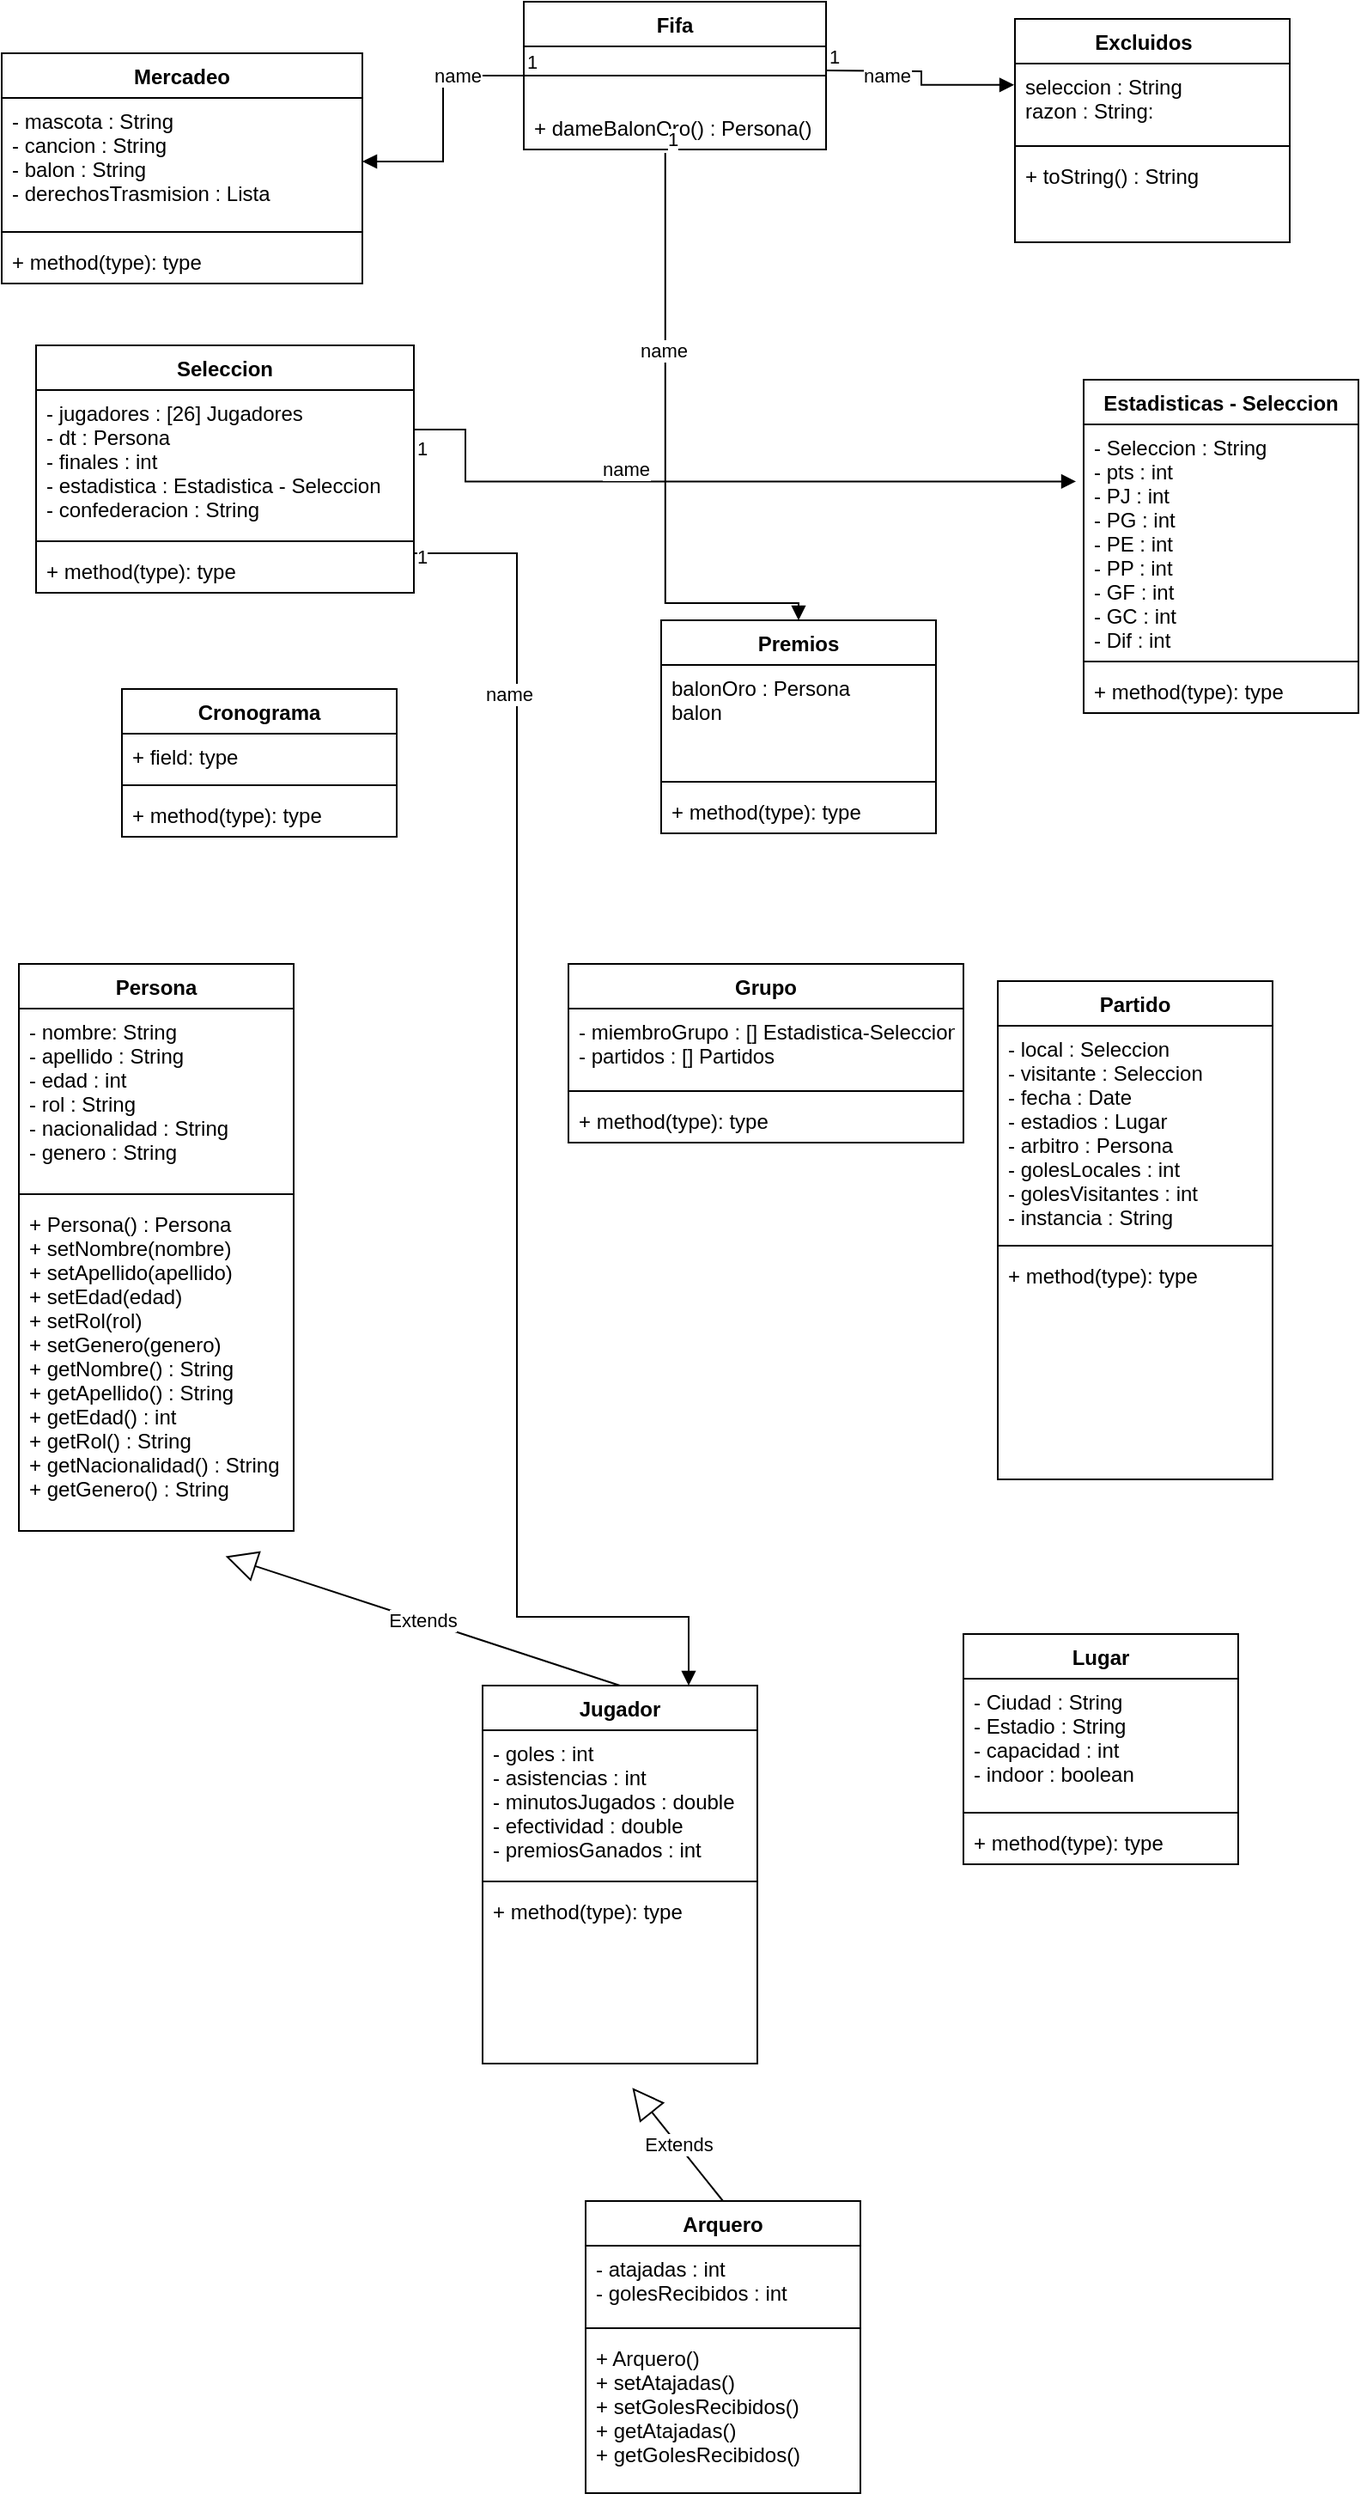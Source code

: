 <mxfile version="20.2.3" type="device"><diagram id="WAOlGVmIjQvaqexC4rdU" name="Página-1"><mxGraphModel dx="1038" dy="641" grid="1" gridSize="10" guides="1" tooltips="1" connect="1" arrows="1" fold="1" page="1" pageScale="1" pageWidth="827" pageHeight="1169" math="0" shadow="0"><root><mxCell id="0"/><mxCell id="1" parent="0"/><mxCell id="vJpxsI6z9f8ZxDVIPnvD-1" value="Seleccion" style="swimlane;fontStyle=1;align=center;verticalAlign=top;childLayout=stackLayout;horizontal=1;startSize=26;horizontalStack=0;resizeParent=1;resizeParentMax=0;resizeLast=0;collapsible=1;marginBottom=0;" vertex="1" parent="1"><mxGeometry x="50" y="200" width="220" height="144" as="geometry"/></mxCell><mxCell id="vJpxsI6z9f8ZxDVIPnvD-2" value="- jugadores : [26] Jugadores&#10;- dt : Persona&#10;- finales : int&#10;- estadistica : Estadistica - Seleccion&#10;- confederacion : String&#10;" style="text;strokeColor=none;fillColor=none;align=left;verticalAlign=top;spacingLeft=4;spacingRight=4;overflow=hidden;rotatable=0;points=[[0,0.5],[1,0.5]];portConstraint=eastwest;" vertex="1" parent="vJpxsI6z9f8ZxDVIPnvD-1"><mxGeometry y="26" width="220" height="84" as="geometry"/></mxCell><mxCell id="vJpxsI6z9f8ZxDVIPnvD-3" value="" style="line;strokeWidth=1;fillColor=none;align=left;verticalAlign=middle;spacingTop=-1;spacingLeft=3;spacingRight=3;rotatable=0;labelPosition=right;points=[];portConstraint=eastwest;" vertex="1" parent="vJpxsI6z9f8ZxDVIPnvD-1"><mxGeometry y="110" width="220" height="8" as="geometry"/></mxCell><mxCell id="vJpxsI6z9f8ZxDVIPnvD-4" value="+ method(type): type" style="text;strokeColor=none;fillColor=none;align=left;verticalAlign=top;spacingLeft=4;spacingRight=4;overflow=hidden;rotatable=0;points=[[0,0.5],[1,0.5]];portConstraint=eastwest;" vertex="1" parent="vJpxsI6z9f8ZxDVIPnvD-1"><mxGeometry y="118" width="220" height="26" as="geometry"/></mxCell><mxCell id="vJpxsI6z9f8ZxDVIPnvD-5" value="Lugar" style="swimlane;fontStyle=1;align=center;verticalAlign=top;childLayout=stackLayout;horizontal=1;startSize=26;horizontalStack=0;resizeParent=1;resizeParentMax=0;resizeLast=0;collapsible=1;marginBottom=0;" vertex="1" parent="1"><mxGeometry x="590" y="950" width="160" height="134" as="geometry"/></mxCell><mxCell id="vJpxsI6z9f8ZxDVIPnvD-6" value="- Ciudad : String&#10;- Estadio : String&#10;- capacidad : int&#10;- indoor : boolean" style="text;strokeColor=none;fillColor=none;align=left;verticalAlign=top;spacingLeft=4;spacingRight=4;overflow=hidden;rotatable=0;points=[[0,0.5],[1,0.5]];portConstraint=eastwest;" vertex="1" parent="vJpxsI6z9f8ZxDVIPnvD-5"><mxGeometry y="26" width="160" height="74" as="geometry"/></mxCell><mxCell id="vJpxsI6z9f8ZxDVIPnvD-7" value="" style="line;strokeWidth=1;fillColor=none;align=left;verticalAlign=middle;spacingTop=-1;spacingLeft=3;spacingRight=3;rotatable=0;labelPosition=right;points=[];portConstraint=eastwest;" vertex="1" parent="vJpxsI6z9f8ZxDVIPnvD-5"><mxGeometry y="100" width="160" height="8" as="geometry"/></mxCell><mxCell id="vJpxsI6z9f8ZxDVIPnvD-8" value="+ method(type): type" style="text;strokeColor=none;fillColor=none;align=left;verticalAlign=top;spacingLeft=4;spacingRight=4;overflow=hidden;rotatable=0;points=[[0,0.5],[1,0.5]];portConstraint=eastwest;" vertex="1" parent="vJpxsI6z9f8ZxDVIPnvD-5"><mxGeometry y="108" width="160" height="26" as="geometry"/></mxCell><mxCell id="vJpxsI6z9f8ZxDVIPnvD-9" value="Cronograma" style="swimlane;fontStyle=1;align=center;verticalAlign=top;childLayout=stackLayout;horizontal=1;startSize=26;horizontalStack=0;resizeParent=1;resizeParentMax=0;resizeLast=0;collapsible=1;marginBottom=0;" vertex="1" parent="1"><mxGeometry x="100" y="400" width="160" height="86" as="geometry"/></mxCell><mxCell id="vJpxsI6z9f8ZxDVIPnvD-10" value="+ field: type" style="text;strokeColor=none;fillColor=none;align=left;verticalAlign=top;spacingLeft=4;spacingRight=4;overflow=hidden;rotatable=0;points=[[0,0.5],[1,0.5]];portConstraint=eastwest;" vertex="1" parent="vJpxsI6z9f8ZxDVIPnvD-9"><mxGeometry y="26" width="160" height="26" as="geometry"/></mxCell><mxCell id="vJpxsI6z9f8ZxDVIPnvD-11" value="" style="line;strokeWidth=1;fillColor=none;align=left;verticalAlign=middle;spacingTop=-1;spacingLeft=3;spacingRight=3;rotatable=0;labelPosition=right;points=[];portConstraint=eastwest;" vertex="1" parent="vJpxsI6z9f8ZxDVIPnvD-9"><mxGeometry y="52" width="160" height="8" as="geometry"/></mxCell><mxCell id="vJpxsI6z9f8ZxDVIPnvD-12" value="+ method(type): type" style="text;strokeColor=none;fillColor=none;align=left;verticalAlign=top;spacingLeft=4;spacingRight=4;overflow=hidden;rotatable=0;points=[[0,0.5],[1,0.5]];portConstraint=eastwest;" vertex="1" parent="vJpxsI6z9f8ZxDVIPnvD-9"><mxGeometry y="60" width="160" height="26" as="geometry"/></mxCell><mxCell id="vJpxsI6z9f8ZxDVIPnvD-13" value="Premios&#10;" style="swimlane;fontStyle=1;align=center;verticalAlign=top;childLayout=stackLayout;horizontal=1;startSize=26;horizontalStack=0;resizeParent=1;resizeParentMax=0;resizeLast=0;collapsible=1;marginBottom=0;" vertex="1" parent="1"><mxGeometry x="414" y="360" width="160" height="124" as="geometry"/></mxCell><mxCell id="vJpxsI6z9f8ZxDVIPnvD-14" value="balonOro : Persona&#10;balon" style="text;strokeColor=none;fillColor=none;align=left;verticalAlign=top;spacingLeft=4;spacingRight=4;overflow=hidden;rotatable=0;points=[[0,0.5],[1,0.5]];portConstraint=eastwest;" vertex="1" parent="vJpxsI6z9f8ZxDVIPnvD-13"><mxGeometry y="26" width="160" height="64" as="geometry"/></mxCell><mxCell id="vJpxsI6z9f8ZxDVIPnvD-15" value="" style="line;strokeWidth=1;fillColor=none;align=left;verticalAlign=middle;spacingTop=-1;spacingLeft=3;spacingRight=3;rotatable=0;labelPosition=right;points=[];portConstraint=eastwest;" vertex="1" parent="vJpxsI6z9f8ZxDVIPnvD-13"><mxGeometry y="90" width="160" height="8" as="geometry"/></mxCell><mxCell id="vJpxsI6z9f8ZxDVIPnvD-16" value="+ method(type): type" style="text;strokeColor=none;fillColor=none;align=left;verticalAlign=top;spacingLeft=4;spacingRight=4;overflow=hidden;rotatable=0;points=[[0,0.5],[1,0.5]];portConstraint=eastwest;" vertex="1" parent="vJpxsI6z9f8ZxDVIPnvD-13"><mxGeometry y="98" width="160" height="26" as="geometry"/></mxCell><mxCell id="vJpxsI6z9f8ZxDVIPnvD-17" value="Jugador&#10;" style="swimlane;fontStyle=1;align=center;verticalAlign=top;childLayout=stackLayout;horizontal=1;startSize=26;horizontalStack=0;resizeParent=1;resizeParentMax=0;resizeLast=0;collapsible=1;marginBottom=0;" vertex="1" parent="1"><mxGeometry x="310" y="980" width="160" height="220" as="geometry"/></mxCell><mxCell id="vJpxsI6z9f8ZxDVIPnvD-18" value="- goles : int&#10;- asistencias : int&#10;- minutosJugados : double&#10;- efectividad : double&#10;- premiosGanados : int" style="text;strokeColor=none;fillColor=none;align=left;verticalAlign=top;spacingLeft=4;spacingRight=4;overflow=hidden;rotatable=0;points=[[0,0.5],[1,0.5]];portConstraint=eastwest;" vertex="1" parent="vJpxsI6z9f8ZxDVIPnvD-17"><mxGeometry y="26" width="160" height="84" as="geometry"/></mxCell><mxCell id="vJpxsI6z9f8ZxDVIPnvD-19" value="" style="line;strokeWidth=1;fillColor=none;align=left;verticalAlign=middle;spacingTop=-1;spacingLeft=3;spacingRight=3;rotatable=0;labelPosition=right;points=[];portConstraint=eastwest;" vertex="1" parent="vJpxsI6z9f8ZxDVIPnvD-17"><mxGeometry y="110" width="160" height="8" as="geometry"/></mxCell><mxCell id="vJpxsI6z9f8ZxDVIPnvD-20" value="+ method(type): type" style="text;strokeColor=none;fillColor=none;align=left;verticalAlign=top;spacingLeft=4;spacingRight=4;overflow=hidden;rotatable=0;points=[[0,0.5],[1,0.5]];portConstraint=eastwest;" vertex="1" parent="vJpxsI6z9f8ZxDVIPnvD-17"><mxGeometry y="118" width="160" height="102" as="geometry"/></mxCell><mxCell id="vJpxsI6z9f8ZxDVIPnvD-21" value="Partido" style="swimlane;fontStyle=1;align=center;verticalAlign=top;childLayout=stackLayout;horizontal=1;startSize=26;horizontalStack=0;resizeParent=1;resizeParentMax=0;resizeLast=0;collapsible=1;marginBottom=0;" vertex="1" parent="1"><mxGeometry x="610" y="570" width="160" height="290" as="geometry"/></mxCell><mxCell id="vJpxsI6z9f8ZxDVIPnvD-22" value="- local : Seleccion&#10;- visitante : Seleccion&#10;- fecha : Date&#10;- estadios : Lugar&#10;- arbitro : Persona&#10;- golesLocales : int&#10;- golesVisitantes : int&#10;- instancia : String" style="text;strokeColor=none;fillColor=none;align=left;verticalAlign=top;spacingLeft=4;spacingRight=4;overflow=hidden;rotatable=0;points=[[0,0.5],[1,0.5]];portConstraint=eastwest;" vertex="1" parent="vJpxsI6z9f8ZxDVIPnvD-21"><mxGeometry y="26" width="160" height="124" as="geometry"/></mxCell><mxCell id="vJpxsI6z9f8ZxDVIPnvD-23" value="" style="line;strokeWidth=1;fillColor=none;align=left;verticalAlign=middle;spacingTop=-1;spacingLeft=3;spacingRight=3;rotatable=0;labelPosition=right;points=[];portConstraint=eastwest;" vertex="1" parent="vJpxsI6z9f8ZxDVIPnvD-21"><mxGeometry y="150" width="160" height="8" as="geometry"/></mxCell><mxCell id="vJpxsI6z9f8ZxDVIPnvD-24" value="+ method(type): type" style="text;strokeColor=none;fillColor=none;align=left;verticalAlign=top;spacingLeft=4;spacingRight=4;overflow=hidden;rotatable=0;points=[[0,0.5],[1,0.5]];portConstraint=eastwest;" vertex="1" parent="vJpxsI6z9f8ZxDVIPnvD-21"><mxGeometry y="158" width="160" height="132" as="geometry"/></mxCell><mxCell id="vJpxsI6z9f8ZxDVIPnvD-25" value="Persona" style="swimlane;fontStyle=1;align=center;verticalAlign=top;childLayout=stackLayout;horizontal=1;startSize=26;horizontalStack=0;resizeParent=1;resizeParentMax=0;resizeLast=0;collapsible=1;marginBottom=0;" vertex="1" parent="1"><mxGeometry x="40" y="560" width="160" height="330" as="geometry"/></mxCell><mxCell id="vJpxsI6z9f8ZxDVIPnvD-26" value="- nombre: String&#10;- apellido : String  &#10;- edad : int&#10;- rol : String&#10;- nacionalidad : String&#10;- genero : String" style="text;strokeColor=none;fillColor=none;align=left;verticalAlign=top;spacingLeft=4;spacingRight=4;overflow=hidden;rotatable=0;points=[[0,0.5],[1,0.5]];portConstraint=eastwest;" vertex="1" parent="vJpxsI6z9f8ZxDVIPnvD-25"><mxGeometry y="26" width="160" height="104" as="geometry"/></mxCell><mxCell id="vJpxsI6z9f8ZxDVIPnvD-27" value="" style="line;strokeWidth=1;fillColor=none;align=left;verticalAlign=middle;spacingTop=-1;spacingLeft=3;spacingRight=3;rotatable=0;labelPosition=right;points=[];portConstraint=eastwest;" vertex="1" parent="vJpxsI6z9f8ZxDVIPnvD-25"><mxGeometry y="130" width="160" height="8" as="geometry"/></mxCell><mxCell id="vJpxsI6z9f8ZxDVIPnvD-28" value="+ Persona() : Persona&#10;+ setNombre(nombre) &#10;+ setApellido(apellido)&#10;+ setEdad(edad)&#10;+ setRol(rol)&#10;+ setGenero(genero)&#10;+ getNombre() : String&#10;+ getApellido() : String&#10;+ getEdad() : int&#10;+ getRol() : String&#10;+ getNacionalidad() : String&#10;+ getGenero() : String" style="text;strokeColor=none;fillColor=none;align=left;verticalAlign=top;spacingLeft=4;spacingRight=4;overflow=hidden;rotatable=0;points=[[0,0.5],[1,0.5]];portConstraint=eastwest;" vertex="1" parent="vJpxsI6z9f8ZxDVIPnvD-25"><mxGeometry y="138" width="160" height="192" as="geometry"/></mxCell><mxCell id="vJpxsI6z9f8ZxDVIPnvD-29" value="Extends" style="endArrow=block;endSize=16;endFill=0;html=1;rounded=0;entryX=0.752;entryY=1.077;entryDx=0;entryDy=0;exitX=0.5;exitY=0;exitDx=0;exitDy=0;entryPerimeter=0;" edge="1" parent="1" source="vJpxsI6z9f8ZxDVIPnvD-17" target="vJpxsI6z9f8ZxDVIPnvD-28"><mxGeometry width="160" relative="1" as="geometry"><mxPoint x="280" y="660" as="sourcePoint"/><mxPoint x="440" y="660" as="targetPoint"/></mxGeometry></mxCell><mxCell id="vJpxsI6z9f8ZxDVIPnvD-30" value="Grupo" style="swimlane;fontStyle=1;align=center;verticalAlign=top;childLayout=stackLayout;horizontal=1;startSize=26;horizontalStack=0;resizeParent=1;resizeParentMax=0;resizeLast=0;collapsible=1;marginBottom=0;" vertex="1" parent="1"><mxGeometry x="360" y="560" width="230" height="104" as="geometry"/></mxCell><mxCell id="vJpxsI6z9f8ZxDVIPnvD-31" value="- miembroGrupo : [] Estadistica-Seleccion&#10;- partidos : [] Partidos" style="text;strokeColor=none;fillColor=none;align=left;verticalAlign=top;spacingLeft=4;spacingRight=4;overflow=hidden;rotatable=0;points=[[0,0.5],[1,0.5]];portConstraint=eastwest;" vertex="1" parent="vJpxsI6z9f8ZxDVIPnvD-30"><mxGeometry y="26" width="230" height="44" as="geometry"/></mxCell><mxCell id="vJpxsI6z9f8ZxDVIPnvD-32" value="" style="line;strokeWidth=1;fillColor=none;align=left;verticalAlign=middle;spacingTop=-1;spacingLeft=3;spacingRight=3;rotatable=0;labelPosition=right;points=[];portConstraint=eastwest;" vertex="1" parent="vJpxsI6z9f8ZxDVIPnvD-30"><mxGeometry y="70" width="230" height="8" as="geometry"/></mxCell><mxCell id="vJpxsI6z9f8ZxDVIPnvD-33" value="+ method(type): type" style="text;strokeColor=none;fillColor=none;align=left;verticalAlign=top;spacingLeft=4;spacingRight=4;overflow=hidden;rotatable=0;points=[[0,0.5],[1,0.5]];portConstraint=eastwest;" vertex="1" parent="vJpxsI6z9f8ZxDVIPnvD-30"><mxGeometry y="78" width="230" height="26" as="geometry"/></mxCell><mxCell id="vJpxsI6z9f8ZxDVIPnvD-38" value="Fifa" style="swimlane;fontStyle=1;align=center;verticalAlign=top;childLayout=stackLayout;horizontal=1;startSize=26;horizontalStack=0;resizeParent=1;resizeParentMax=0;resizeLast=0;collapsible=1;marginBottom=0;" vertex="1" parent="1"><mxGeometry x="334" width="176" height="86" as="geometry"/></mxCell><mxCell id="vJpxsI6z9f8ZxDVIPnvD-40" value="" style="line;strokeWidth=1;fillColor=none;align=left;verticalAlign=middle;spacingTop=-1;spacingLeft=3;spacingRight=3;rotatable=0;labelPosition=right;points=[];portConstraint=eastwest;" vertex="1" parent="vJpxsI6z9f8ZxDVIPnvD-38"><mxGeometry y="26" width="176" height="34" as="geometry"/></mxCell><mxCell id="vJpxsI6z9f8ZxDVIPnvD-41" value="+ dameBalonOro() : Persona()" style="text;strokeColor=none;fillColor=none;align=left;verticalAlign=top;spacingLeft=4;spacingRight=4;overflow=hidden;rotatable=0;points=[[0,0.5],[1,0.5]];portConstraint=eastwest;" vertex="1" parent="vJpxsI6z9f8ZxDVIPnvD-38"><mxGeometry y="60" width="176" height="26" as="geometry"/></mxCell><mxCell id="vJpxsI6z9f8ZxDVIPnvD-43" value="Arquero" style="swimlane;fontStyle=1;align=center;verticalAlign=top;childLayout=stackLayout;horizontal=1;startSize=26;horizontalStack=0;resizeParent=1;resizeParentMax=0;resizeLast=0;collapsible=1;marginBottom=0;" vertex="1" parent="1"><mxGeometry x="370" y="1280" width="160" height="170" as="geometry"/></mxCell><mxCell id="vJpxsI6z9f8ZxDVIPnvD-44" value="- atajadas : int&#10;- golesRecibidos : int" style="text;strokeColor=none;fillColor=none;align=left;verticalAlign=top;spacingLeft=4;spacingRight=4;overflow=hidden;rotatable=0;points=[[0,0.5],[1,0.5]];portConstraint=eastwest;" vertex="1" parent="vJpxsI6z9f8ZxDVIPnvD-43"><mxGeometry y="26" width="160" height="44" as="geometry"/></mxCell><mxCell id="vJpxsI6z9f8ZxDVIPnvD-45" value="" style="line;strokeWidth=1;fillColor=none;align=left;verticalAlign=middle;spacingTop=-1;spacingLeft=3;spacingRight=3;rotatable=0;labelPosition=right;points=[];portConstraint=eastwest;" vertex="1" parent="vJpxsI6z9f8ZxDVIPnvD-43"><mxGeometry y="70" width="160" height="8" as="geometry"/></mxCell><mxCell id="vJpxsI6z9f8ZxDVIPnvD-46" value="+ Arquero()&#10;+ setAtajadas()&#10;+ setGolesRecibidos()&#10;+ getAtajadas()&#10;+ getGolesRecibidos()" style="text;strokeColor=none;fillColor=none;align=left;verticalAlign=top;spacingLeft=4;spacingRight=4;overflow=hidden;rotatable=0;points=[[0,0.5],[1,0.5]];portConstraint=eastwest;" vertex="1" parent="vJpxsI6z9f8ZxDVIPnvD-43"><mxGeometry y="78" width="160" height="92" as="geometry"/></mxCell><mxCell id="vJpxsI6z9f8ZxDVIPnvD-47" value="Extends" style="endArrow=block;endSize=16;endFill=0;html=1;rounded=0;exitX=0.5;exitY=0;exitDx=0;exitDy=0;entryX=0.545;entryY=1.138;entryDx=0;entryDy=0;entryPerimeter=0;" edge="1" parent="1" source="vJpxsI6z9f8ZxDVIPnvD-43" target="vJpxsI6z9f8ZxDVIPnvD-20"><mxGeometry width="160" relative="1" as="geometry"><mxPoint x="410" y="1220" as="sourcePoint"/><mxPoint x="570" y="1220" as="targetPoint"/></mxGeometry></mxCell><mxCell id="vJpxsI6z9f8ZxDVIPnvD-48" value="Estadisticas - Seleccion" style="swimlane;fontStyle=1;align=center;verticalAlign=top;childLayout=stackLayout;horizontal=1;startSize=26;horizontalStack=0;resizeParent=1;resizeParentMax=0;resizeLast=0;collapsible=1;marginBottom=0;" vertex="1" parent="1"><mxGeometry x="660" y="220" width="160" height="194" as="geometry"/></mxCell><mxCell id="vJpxsI6z9f8ZxDVIPnvD-49" value="- Seleccion : String&#10;- pts : int&#10;- PJ : int&#10;- PG : int&#10;- PE : int&#10;- PP : int&#10;- GF : int&#10;- GC : int&#10;- Dif : int" style="text;strokeColor=none;fillColor=none;align=left;verticalAlign=top;spacingLeft=4;spacingRight=4;overflow=hidden;rotatable=0;points=[[0,0.5],[1,0.5]];portConstraint=eastwest;" vertex="1" parent="vJpxsI6z9f8ZxDVIPnvD-48"><mxGeometry y="26" width="160" height="134" as="geometry"/></mxCell><mxCell id="vJpxsI6z9f8ZxDVIPnvD-50" value="" style="line;strokeWidth=1;fillColor=none;align=left;verticalAlign=middle;spacingTop=-1;spacingLeft=3;spacingRight=3;rotatable=0;labelPosition=right;points=[];portConstraint=eastwest;" vertex="1" parent="vJpxsI6z9f8ZxDVIPnvD-48"><mxGeometry y="160" width="160" height="8" as="geometry"/></mxCell><mxCell id="vJpxsI6z9f8ZxDVIPnvD-51" value="+ method(type): type" style="text;strokeColor=none;fillColor=none;align=left;verticalAlign=top;spacingLeft=4;spacingRight=4;overflow=hidden;rotatable=0;points=[[0,0.5],[1,0.5]];portConstraint=eastwest;" vertex="1" parent="vJpxsI6z9f8ZxDVIPnvD-48"><mxGeometry y="168" width="160" height="26" as="geometry"/></mxCell><mxCell id="vJpxsI6z9f8ZxDVIPnvD-52" value="name" style="endArrow=block;endFill=1;html=1;edgeStyle=orthogonalEdgeStyle;align=left;verticalAlign=top;rounded=0;exitX=1;exitY=0.5;exitDx=0;exitDy=0;entryX=-0.028;entryY=0.248;entryDx=0;entryDy=0;entryPerimeter=0;" edge="1" parent="1" source="vJpxsI6z9f8ZxDVIPnvD-2" target="vJpxsI6z9f8ZxDVIPnvD-49"><mxGeometry x="-0.276" y="20" relative="1" as="geometry"><mxPoint x="290" y="330" as="sourcePoint"/><mxPoint x="650" y="280" as="targetPoint"/><Array as="points"><mxPoint x="270" y="249"/><mxPoint x="300" y="249"/><mxPoint x="300" y="279"/></Array><mxPoint as="offset"/></mxGeometry></mxCell><mxCell id="vJpxsI6z9f8ZxDVIPnvD-53" value="1" style="edgeLabel;resizable=0;html=1;align=left;verticalAlign=bottom;" connectable="0" vertex="1" parent="vJpxsI6z9f8ZxDVIPnvD-52"><mxGeometry x="-1" relative="1" as="geometry"/></mxCell><mxCell id="vJpxsI6z9f8ZxDVIPnvD-54" value="name" style="endArrow=block;endFill=1;html=1;edgeStyle=orthogonalEdgeStyle;align=left;verticalAlign=top;rounded=0;exitX=1;exitY=0.5;exitDx=0;exitDy=0;entryX=0.75;entryY=0;entryDx=0;entryDy=0;" edge="1" parent="1" source="vJpxsI6z9f8ZxDVIPnvD-4" target="vJpxsI6z9f8ZxDVIPnvD-17"><mxGeometry x="-0.665" y="-20" relative="1" as="geometry"><mxPoint x="300" y="360" as="sourcePoint"/><mxPoint x="460" y="360" as="targetPoint"/><Array as="points"><mxPoint x="330" y="321"/><mxPoint x="330" y="940"/><mxPoint x="430" y="940"/></Array><mxPoint as="offset"/></mxGeometry></mxCell><mxCell id="vJpxsI6z9f8ZxDVIPnvD-55" value="1" style="edgeLabel;resizable=0;html=1;align=left;verticalAlign=bottom;" connectable="0" vertex="1" parent="vJpxsI6z9f8ZxDVIPnvD-54"><mxGeometry x="-1" relative="1" as="geometry"/></mxCell><mxCell id="vJpxsI6z9f8ZxDVIPnvD-56" value="Excluidos   " style="swimlane;fontStyle=1;align=center;verticalAlign=top;childLayout=stackLayout;horizontal=1;startSize=26;horizontalStack=0;resizeParent=1;resizeParentMax=0;resizeLast=0;collapsible=1;marginBottom=0;" vertex="1" parent="1"><mxGeometry x="620" y="10" width="160" height="130" as="geometry"/></mxCell><mxCell id="vJpxsI6z9f8ZxDVIPnvD-57" value="seleccion : String            &#10;razon : String: &#10;" style="text;strokeColor=none;fillColor=none;align=left;verticalAlign=top;spacingLeft=4;spacingRight=4;overflow=hidden;rotatable=0;points=[[0,0.5],[1,0.5]];portConstraint=eastwest;" vertex="1" parent="vJpxsI6z9f8ZxDVIPnvD-56"><mxGeometry y="26" width="160" height="44" as="geometry"/></mxCell><mxCell id="vJpxsI6z9f8ZxDVIPnvD-58" value="" style="line;strokeWidth=1;fillColor=none;align=left;verticalAlign=middle;spacingTop=-1;spacingLeft=3;spacingRight=3;rotatable=0;labelPosition=right;points=[];portConstraint=eastwest;" vertex="1" parent="vJpxsI6z9f8ZxDVIPnvD-56"><mxGeometry y="70" width="160" height="8" as="geometry"/></mxCell><mxCell id="vJpxsI6z9f8ZxDVIPnvD-59" value="+ toString() : String" style="text;strokeColor=none;fillColor=none;align=left;verticalAlign=top;spacingLeft=4;spacingRight=4;overflow=hidden;rotatable=0;points=[[0,0.5],[1,0.5]];portConstraint=eastwest;" vertex="1" parent="vJpxsI6z9f8ZxDVIPnvD-56"><mxGeometry y="78" width="160" height="52" as="geometry"/></mxCell><mxCell id="vJpxsI6z9f8ZxDVIPnvD-60" value="name" style="endArrow=block;endFill=1;html=1;edgeStyle=orthogonalEdgeStyle;align=left;verticalAlign=top;rounded=0;exitX=0.468;exitY=1.077;exitDx=0;exitDy=0;exitPerimeter=0;entryX=0.5;entryY=0;entryDx=0;entryDy=0;" edge="1" parent="1" source="vJpxsI6z9f8ZxDVIPnvD-41" target="vJpxsI6z9f8ZxDVIPnvD-13"><mxGeometry x="-0.416" y="-16" relative="1" as="geometry"><mxPoint x="410" y="140" as="sourcePoint"/><mxPoint x="570" y="140" as="targetPoint"/><Array as="points"><mxPoint x="416" y="350"/><mxPoint x="494" y="350"/></Array><mxPoint as="offset"/></mxGeometry></mxCell><mxCell id="vJpxsI6z9f8ZxDVIPnvD-61" value="1" style="edgeLabel;resizable=0;html=1;align=left;verticalAlign=bottom;" connectable="0" vertex="1" parent="vJpxsI6z9f8ZxDVIPnvD-60"><mxGeometry x="-1" relative="1" as="geometry"/></mxCell><mxCell id="vJpxsI6z9f8ZxDVIPnvD-62" value="Mercadeo" style="swimlane;fontStyle=1;align=center;verticalAlign=top;childLayout=stackLayout;horizontal=1;startSize=26;horizontalStack=0;resizeParent=1;resizeParentMax=0;resizeLast=0;collapsible=1;marginBottom=0;" vertex="1" parent="1"><mxGeometry x="30" y="30" width="210" height="134" as="geometry"/></mxCell><mxCell id="vJpxsI6z9f8ZxDVIPnvD-63" value="- mascota : String&#10;- cancion : String&#10;- balon : String&#10;- derechosTrasmision : Lista" style="text;strokeColor=none;fillColor=none;align=left;verticalAlign=top;spacingLeft=4;spacingRight=4;overflow=hidden;rotatable=0;points=[[0,0.5],[1,0.5]];portConstraint=eastwest;" vertex="1" parent="vJpxsI6z9f8ZxDVIPnvD-62"><mxGeometry y="26" width="210" height="74" as="geometry"/></mxCell><mxCell id="vJpxsI6z9f8ZxDVIPnvD-64" value="" style="line;strokeWidth=1;fillColor=none;align=left;verticalAlign=middle;spacingTop=-1;spacingLeft=3;spacingRight=3;rotatable=0;labelPosition=right;points=[];portConstraint=eastwest;" vertex="1" parent="vJpxsI6z9f8ZxDVIPnvD-62"><mxGeometry y="100" width="210" height="8" as="geometry"/></mxCell><mxCell id="vJpxsI6z9f8ZxDVIPnvD-65" value="+ method(type): type" style="text;strokeColor=none;fillColor=none;align=left;verticalAlign=top;spacingLeft=4;spacingRight=4;overflow=hidden;rotatable=0;points=[[0,0.5],[1,0.5]];portConstraint=eastwest;" vertex="1" parent="vJpxsI6z9f8ZxDVIPnvD-62"><mxGeometry y="108" width="210" height="26" as="geometry"/></mxCell><mxCell id="vJpxsI6z9f8ZxDVIPnvD-66" value="name" style="endArrow=block;endFill=1;html=1;edgeStyle=orthogonalEdgeStyle;align=left;verticalAlign=top;rounded=0;entryX=-0.003;entryY=0.282;entryDx=0;entryDy=0;entryPerimeter=0;" edge="1" parent="1" target="vJpxsI6z9f8ZxDVIPnvD-57"><mxGeometry x="-0.661" y="10" relative="1" as="geometry"><mxPoint x="510" y="40" as="sourcePoint"/><mxPoint x="670" y="40" as="targetPoint"/><mxPoint as="offset"/></mxGeometry></mxCell><mxCell id="vJpxsI6z9f8ZxDVIPnvD-67" value="1" style="edgeLabel;resizable=0;html=1;align=left;verticalAlign=bottom;" connectable="0" vertex="1" parent="vJpxsI6z9f8ZxDVIPnvD-66"><mxGeometry x="-1" relative="1" as="geometry"/></mxCell><mxCell id="vJpxsI6z9f8ZxDVIPnvD-71" value="name" style="endArrow=block;endFill=1;html=1;edgeStyle=orthogonalEdgeStyle;align=left;verticalAlign=top;rounded=0;entryX=1;entryY=0.5;entryDx=0;entryDy=0;exitX=0;exitY=0.5;exitDx=0;exitDy=0;" edge="1" parent="1" source="vJpxsI6z9f8ZxDVIPnvD-38" target="vJpxsI6z9f8ZxDVIPnvD-63"><mxGeometry x="-0.347" y="-15" relative="1" as="geometry"><mxPoint x="310" y="160" as="sourcePoint"/><mxPoint x="470" y="160" as="targetPoint"/><mxPoint x="8" y="-13" as="offset"/></mxGeometry></mxCell><mxCell id="vJpxsI6z9f8ZxDVIPnvD-72" value="1" style="edgeLabel;resizable=0;html=1;align=left;verticalAlign=bottom;" connectable="0" vertex="1" parent="vJpxsI6z9f8ZxDVIPnvD-71"><mxGeometry x="-1" relative="1" as="geometry"/></mxCell></root></mxGraphModel></diagram></mxfile>